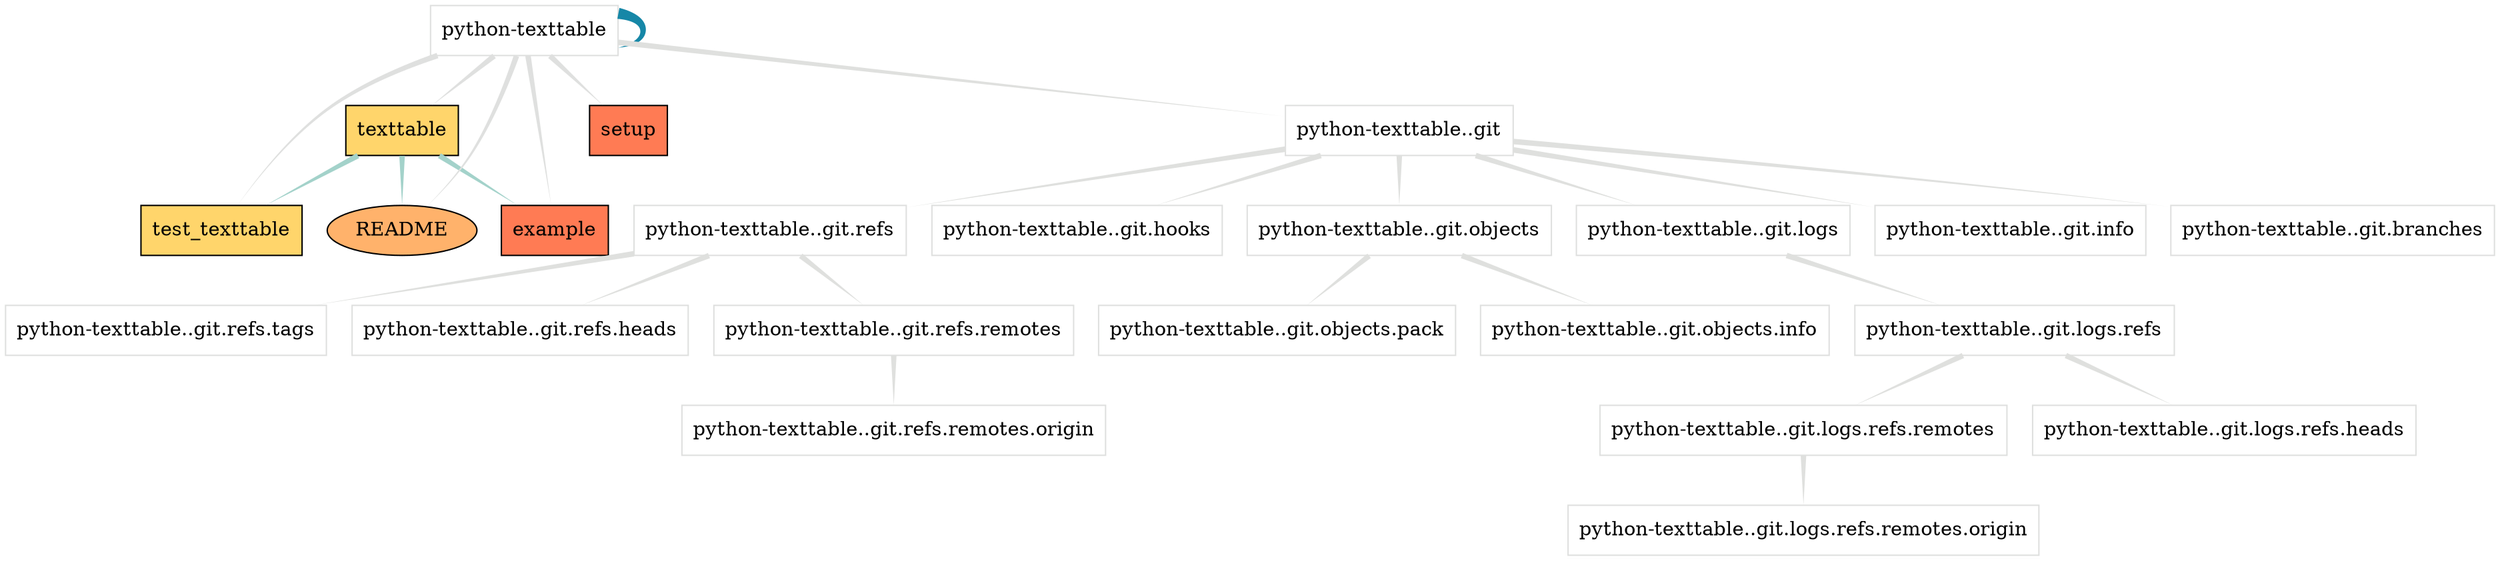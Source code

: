 digraph G{
edge[arrowtail=none,style=tapered,penwidth=4,arrowhead=none,dir=forward,color="#a3d2ca"];
node [style="filled", fillcolor="white"];
"test_texttable"[shape="rectangle", fillcolor="#ffd56b"];
"README"[shape="oval", fillcolor="#ffb26b"];
"example"[shape="rectangle", fillcolor="#ff7b54"];
"setup"[shape="rectangle", fillcolor="#ff7b54"];
"texttable"[shape="rectangle", fillcolor="#ffd56b"];
node [style="filled", shape="box", color="#dfe0df", bgcolor="#dfe0df"];
 "python-texttable";
"python-texttable" -> "python-texttable..git" [color="#dfe0de"];
"python-texttable..git" -> "python-texttable..git.logs" [color="#dfe0de"];
"python-texttable..git.logs" -> "python-texttable..git.logs.refs" [color="#dfe0de"];
"python-texttable..git.logs.refs" -> "python-texttable..git.logs.refs.remotes" [color="#dfe0de"];
"python-texttable..git.logs.refs.remotes" -> "python-texttable..git.logs.refs.remotes.origin" [color="#dfe0de"];
"python-texttable..git.logs.refs" -> "python-texttable..git.logs.refs.heads" [color="#dfe0de"];
"python-texttable..git" -> "python-texttable..git.info" [color="#dfe0de"];
"python-texttable..git" -> "python-texttable..git.branches" [color="#dfe0de"];
"python-texttable..git" -> "python-texttable..git.refs" [color="#dfe0de"];
"python-texttable..git.refs" -> "python-texttable..git.refs.remotes" [color="#dfe0de"];
"python-texttable..git.refs.remotes" -> "python-texttable..git.refs.remotes.origin" [color="#dfe0de"];
"python-texttable..git.refs" -> "python-texttable..git.refs.tags" [color="#dfe0de"];
"python-texttable..git.refs" -> "python-texttable..git.refs.heads" [color="#dfe0de"];
"python-texttable..git" -> "python-texttable..git.hooks" [color="#dfe0de"];
"python-texttable..git" -> "python-texttable..git.objects" [color="#dfe0de"];
"python-texttable..git.objects" -> "python-texttable..git.objects.pack" [color="#dfe0de"];
"python-texttable..git.objects" -> "python-texttable..git.objects.info" [color="#dfe0de"];
"python-texttable" -> "test_texttable" [color="#dfe0df"];
"python-texttable" -> "README" [color="#dfe0df"];
"python-texttable" -> "example" [color="#dfe0df"];
"python-texttable" -> "setup" [color="#dfe0df"];
"python-texttable" -> "texttable" [color="#dfe0df"];
"texttable" -> "test_texttable" ;
"texttable" -> "README" ;
"texttable" -> "example" ;
"python-texttable" -> "python-texttable" [color="#1687a7",penwidth=8];
}